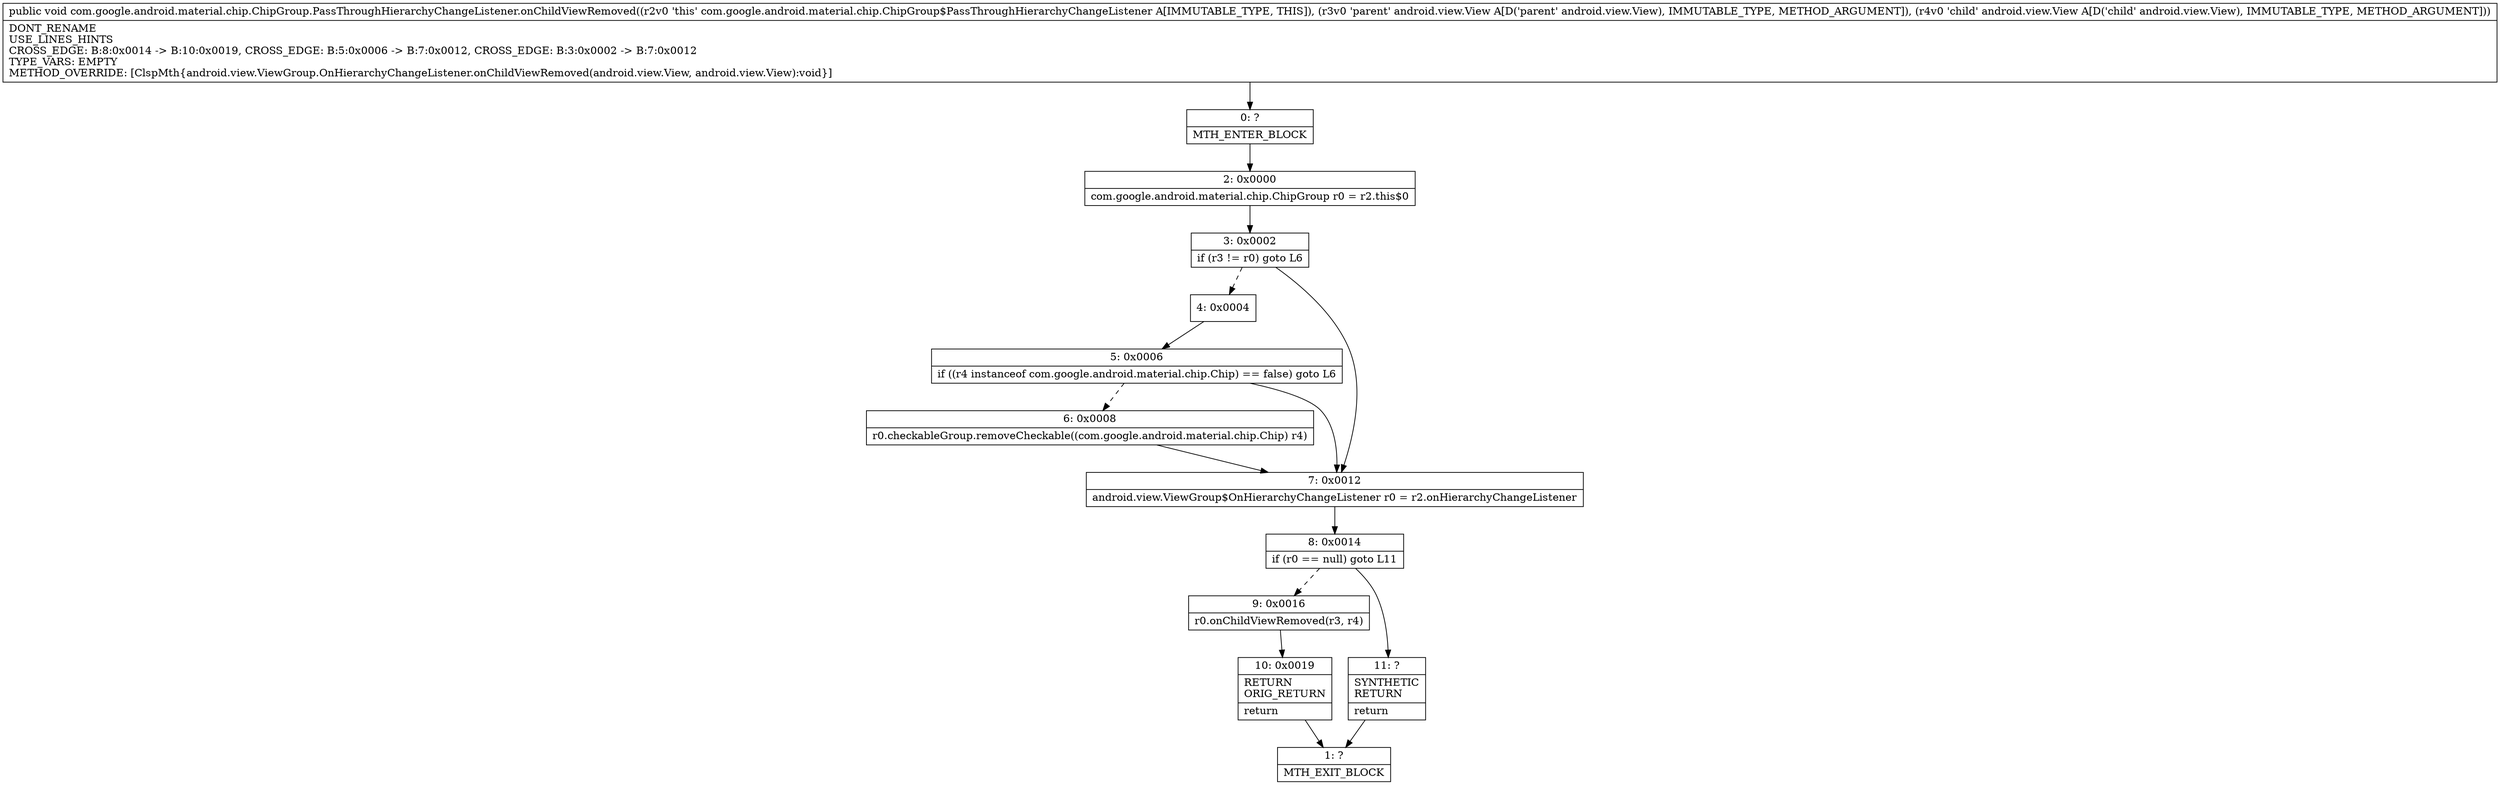 digraph "CFG forcom.google.android.material.chip.ChipGroup.PassThroughHierarchyChangeListener.onChildViewRemoved(Landroid\/view\/View;Landroid\/view\/View;)V" {
Node_0 [shape=record,label="{0\:\ ?|MTH_ENTER_BLOCK\l}"];
Node_2 [shape=record,label="{2\:\ 0x0000|com.google.android.material.chip.ChipGroup r0 = r2.this$0\l}"];
Node_3 [shape=record,label="{3\:\ 0x0002|if (r3 != r0) goto L6\l}"];
Node_4 [shape=record,label="{4\:\ 0x0004}"];
Node_5 [shape=record,label="{5\:\ 0x0006|if ((r4 instanceof com.google.android.material.chip.Chip) == false) goto L6\l}"];
Node_6 [shape=record,label="{6\:\ 0x0008|r0.checkableGroup.removeCheckable((com.google.android.material.chip.Chip) r4)\l}"];
Node_7 [shape=record,label="{7\:\ 0x0012|android.view.ViewGroup$OnHierarchyChangeListener r0 = r2.onHierarchyChangeListener\l}"];
Node_8 [shape=record,label="{8\:\ 0x0014|if (r0 == null) goto L11\l}"];
Node_9 [shape=record,label="{9\:\ 0x0016|r0.onChildViewRemoved(r3, r4)\l}"];
Node_10 [shape=record,label="{10\:\ 0x0019|RETURN\lORIG_RETURN\l|return\l}"];
Node_1 [shape=record,label="{1\:\ ?|MTH_EXIT_BLOCK\l}"];
Node_11 [shape=record,label="{11\:\ ?|SYNTHETIC\lRETURN\l|return\l}"];
MethodNode[shape=record,label="{public void com.google.android.material.chip.ChipGroup.PassThroughHierarchyChangeListener.onChildViewRemoved((r2v0 'this' com.google.android.material.chip.ChipGroup$PassThroughHierarchyChangeListener A[IMMUTABLE_TYPE, THIS]), (r3v0 'parent' android.view.View A[D('parent' android.view.View), IMMUTABLE_TYPE, METHOD_ARGUMENT]), (r4v0 'child' android.view.View A[D('child' android.view.View), IMMUTABLE_TYPE, METHOD_ARGUMENT]))  | DONT_RENAME\lUSE_LINES_HINTS\lCROSS_EDGE: B:8:0x0014 \-\> B:10:0x0019, CROSS_EDGE: B:5:0x0006 \-\> B:7:0x0012, CROSS_EDGE: B:3:0x0002 \-\> B:7:0x0012\lTYPE_VARS: EMPTY\lMETHOD_OVERRIDE: [ClspMth\{android.view.ViewGroup.OnHierarchyChangeListener.onChildViewRemoved(android.view.View, android.view.View):void\}]\l}"];
MethodNode -> Node_0;Node_0 -> Node_2;
Node_2 -> Node_3;
Node_3 -> Node_4[style=dashed];
Node_3 -> Node_7;
Node_4 -> Node_5;
Node_5 -> Node_6[style=dashed];
Node_5 -> Node_7;
Node_6 -> Node_7;
Node_7 -> Node_8;
Node_8 -> Node_9[style=dashed];
Node_8 -> Node_11;
Node_9 -> Node_10;
Node_10 -> Node_1;
Node_11 -> Node_1;
}


